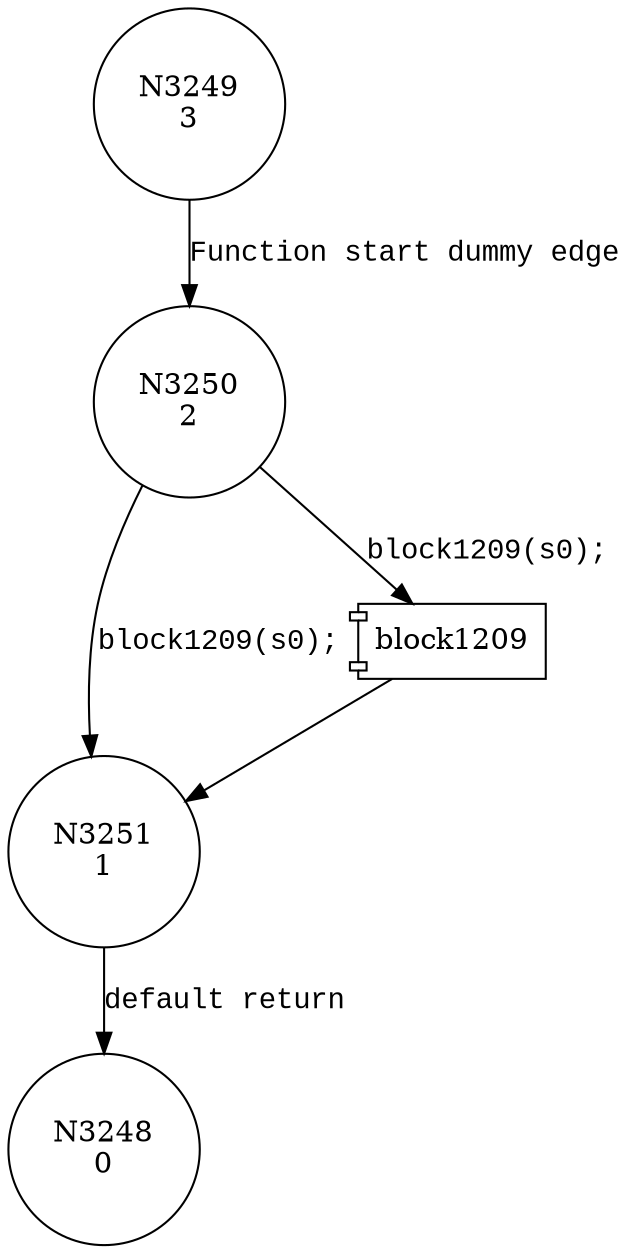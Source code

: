 digraph block3485 {
3249 [shape="circle" label="N3249\n3"]
3250 [shape="circle" label="N3250\n2"]
3251 [shape="circle" label="N3251\n1"]
3248 [shape="circle" label="N3248\n0"]
3249 -> 3250 [label="Function start dummy edge" fontname="Courier New"]
100187 [shape="component" label="block1209"]
3250 -> 100187 [label="block1209(s0);" fontname="Courier New"]
100187 -> 3251 [label="" fontname="Courier New"]
3250 -> 3251 [label="block1209(s0);" fontname="Courier New"]
3251 -> 3248 [label="default return" fontname="Courier New"]
}